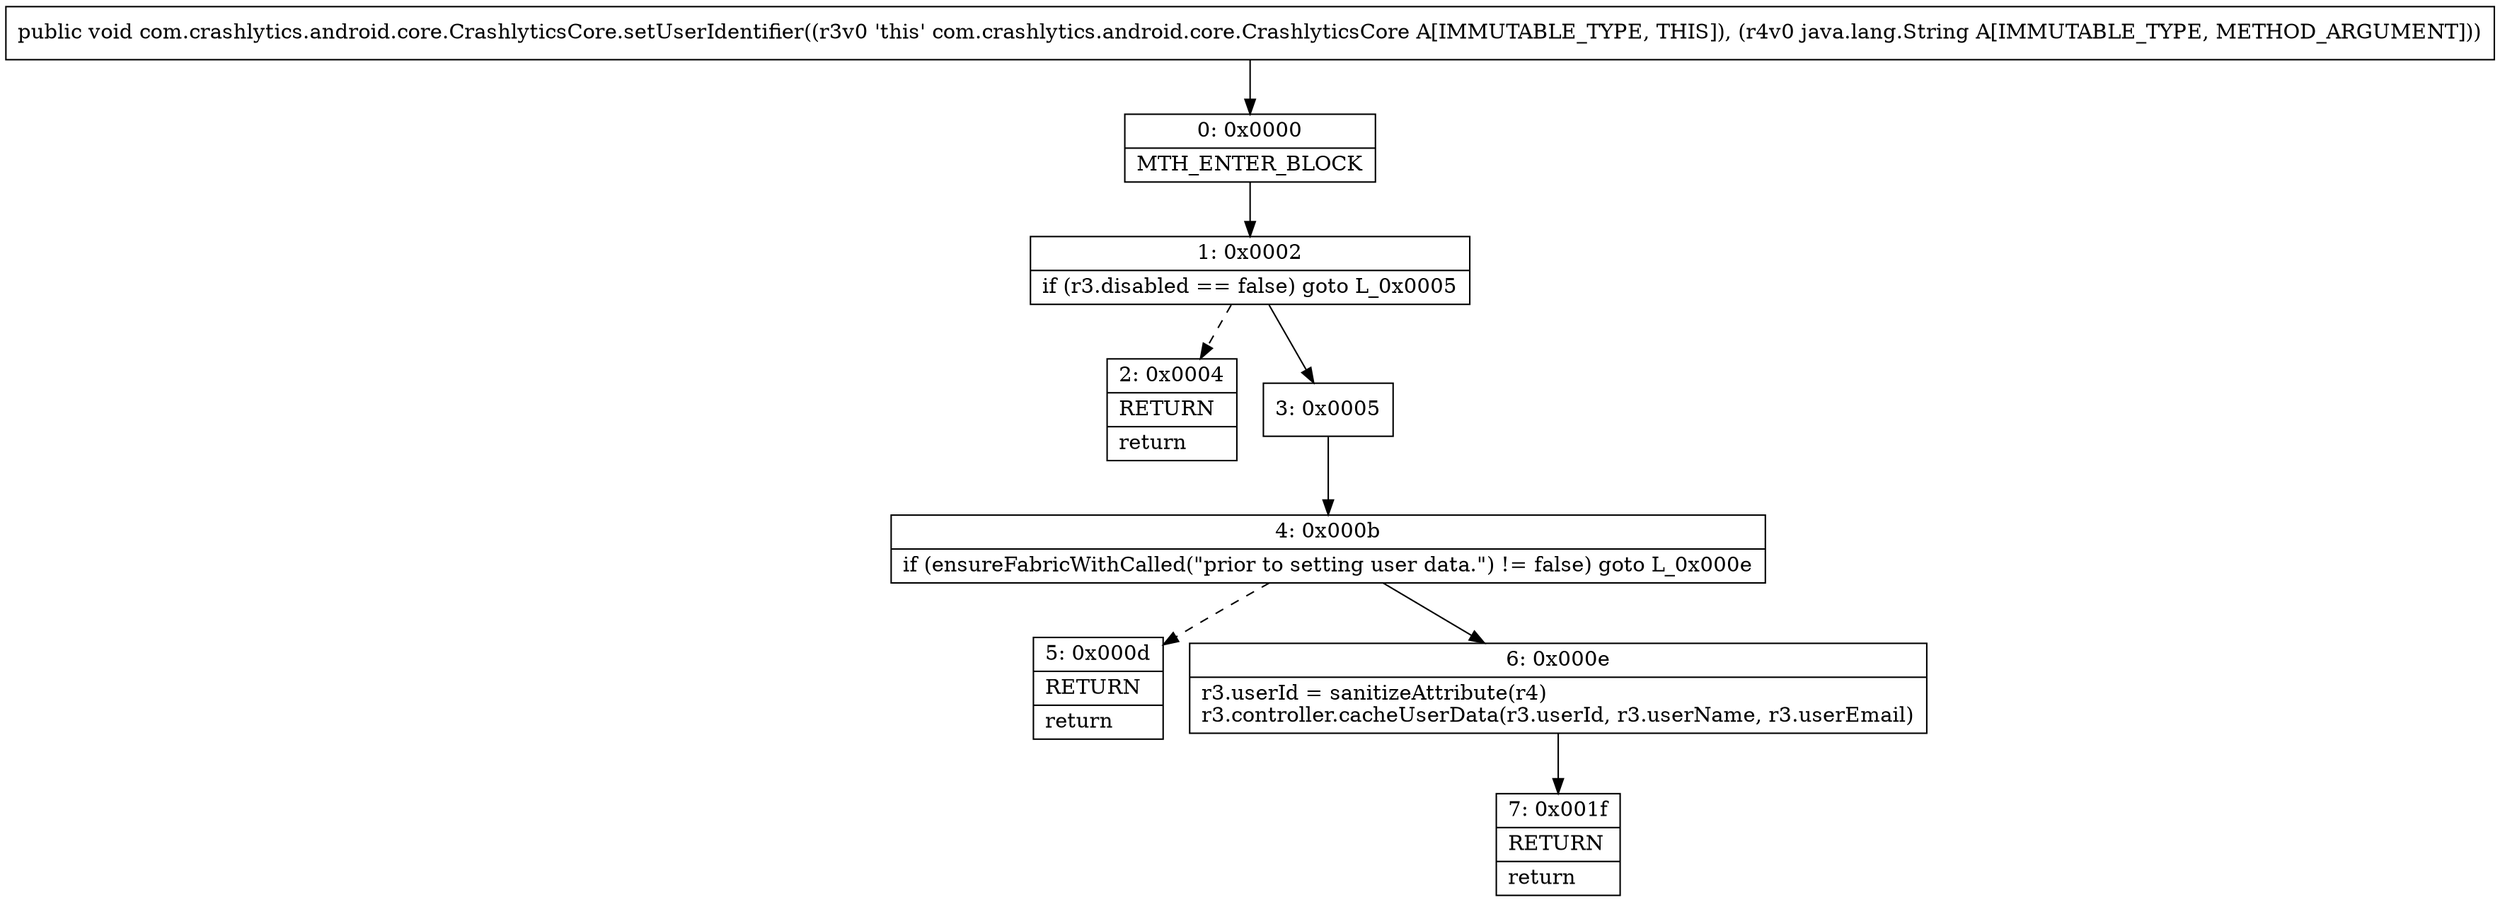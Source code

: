 digraph "CFG forcom.crashlytics.android.core.CrashlyticsCore.setUserIdentifier(Ljava\/lang\/String;)V" {
Node_0 [shape=record,label="{0\:\ 0x0000|MTH_ENTER_BLOCK\l}"];
Node_1 [shape=record,label="{1\:\ 0x0002|if (r3.disabled == false) goto L_0x0005\l}"];
Node_2 [shape=record,label="{2\:\ 0x0004|RETURN\l|return\l}"];
Node_3 [shape=record,label="{3\:\ 0x0005}"];
Node_4 [shape=record,label="{4\:\ 0x000b|if (ensureFabricWithCalled(\"prior to setting user data.\") != false) goto L_0x000e\l}"];
Node_5 [shape=record,label="{5\:\ 0x000d|RETURN\l|return\l}"];
Node_6 [shape=record,label="{6\:\ 0x000e|r3.userId = sanitizeAttribute(r4)\lr3.controller.cacheUserData(r3.userId, r3.userName, r3.userEmail)\l}"];
Node_7 [shape=record,label="{7\:\ 0x001f|RETURN\l|return\l}"];
MethodNode[shape=record,label="{public void com.crashlytics.android.core.CrashlyticsCore.setUserIdentifier((r3v0 'this' com.crashlytics.android.core.CrashlyticsCore A[IMMUTABLE_TYPE, THIS]), (r4v0 java.lang.String A[IMMUTABLE_TYPE, METHOD_ARGUMENT])) }"];
MethodNode -> Node_0;
Node_0 -> Node_1;
Node_1 -> Node_2[style=dashed];
Node_1 -> Node_3;
Node_3 -> Node_4;
Node_4 -> Node_5[style=dashed];
Node_4 -> Node_6;
Node_6 -> Node_7;
}

